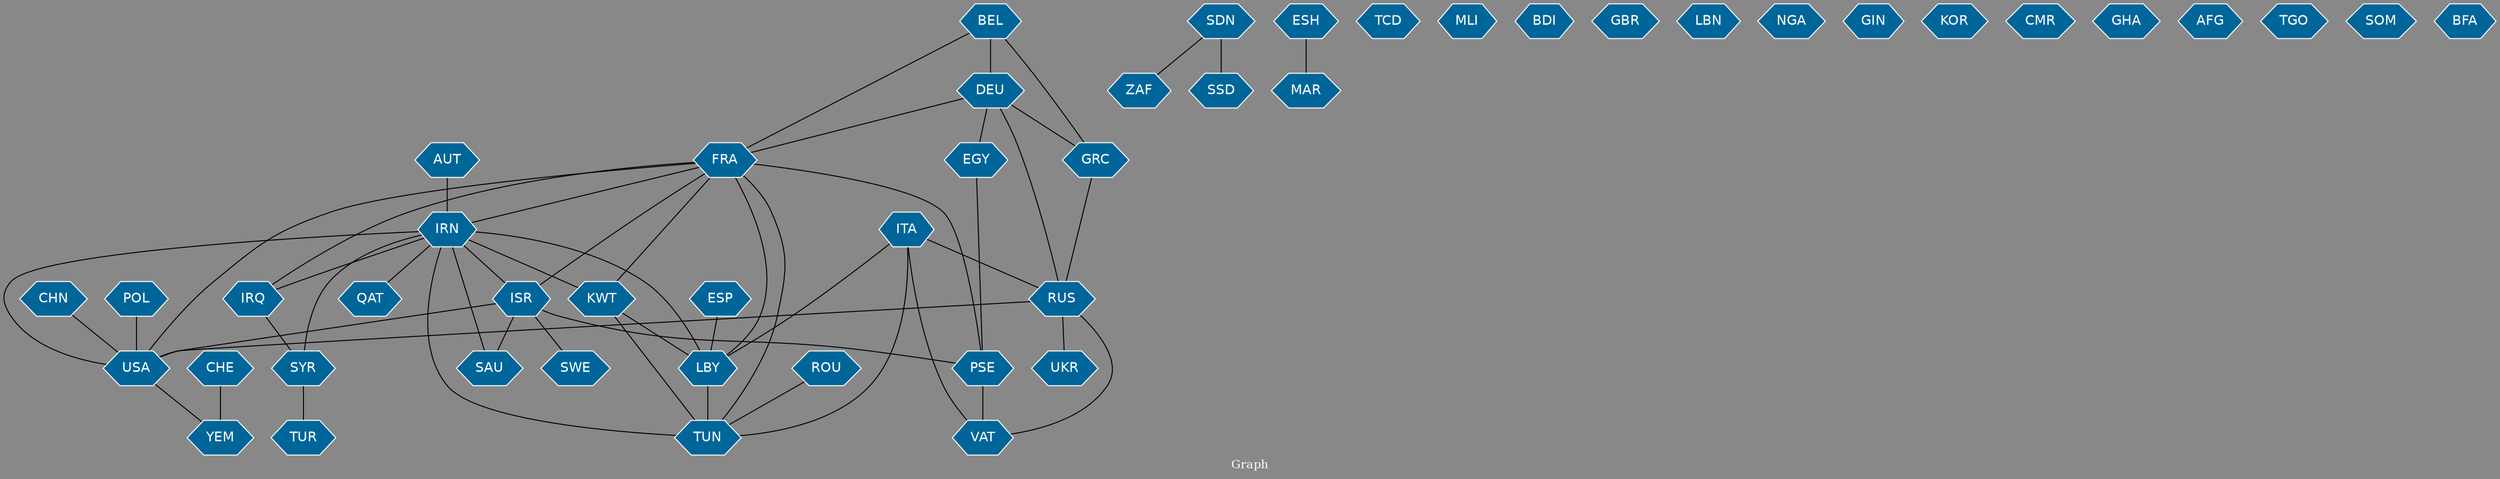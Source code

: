 // Countries together in item graph
graph {
	graph [bgcolor="#888888" fontcolor=white fontsize=12 label="Graph" outputorder=edgesfirst overlap=prism]
	node [color=white fillcolor="#006699" fontcolor=white fontname=Helvetica shape=hexagon style=filled]
	edge [arrowhead=open color=black fontcolor=white fontname=Courier fontsize=12]
		IRN [label=IRN]
		GRC [label=GRC]
		ZAF [label=ZAF]
		LBY [label=LBY]
		IRQ [label=IRQ]
		MAR [label=MAR]
		ESH [label=ESH]
		SSD [label=SSD]
		SDN [label=SDN]
		TCD [label=TCD]
		MLI [label=MLI]
		BDI [label=BDI]
		GBR [label=GBR]
		FRA [label=FRA]
		DEU [label=DEU]
		BEL [label=BEL]
		SYR [label=SYR]
		ISR [label=ISR]
		PSE [label=PSE]
		USA [label=USA]
		CHN [label=CHN]
		YEM [label=YEM]
		CHE [label=CHE]
		TUN [label=TUN]
		RUS [label=RUS]
		LBN [label=LBN]
		EGY [label=EGY]
		TUR [label=TUR]
		NGA [label=NGA]
		GIN [label=GIN]
		VAT [label=VAT]
		ITA [label=ITA]
		KWT [label=KWT]
		POL [label=POL]
		KOR [label=KOR]
		AUT [label=AUT]
		QAT [label=QAT]
		CMR [label=CMR]
		GHA [label=GHA]
		SWE [label=SWE]
		UKR [label=UKR]
		SAU [label=SAU]
		ROU [label=ROU]
		AFG [label=AFG]
		ESP [label=ESP]
		TGO [label=TGO]
		SOM [label=SOM]
		BFA [label=BFA]
			GRC -- RUS [weight=2]
			ITA -- TUN [weight=1]
			FRA -- USA [weight=1]
			DEU -- FRA [weight=1]
			ISR -- PSE [weight=5]
			SYR -- TUR [weight=2]
			DEU -- RUS [weight=1]
			FRA -- KWT [weight=1]
			CHN -- USA [weight=1]
			IRN -- IRQ [weight=1]
			FRA -- IRN [weight=1]
			ISR -- SAU [weight=1]
			EGY -- PSE [weight=1]
			DEU -- EGY [weight=1]
			ESP -- LBY [weight=1]
			IRN -- KWT [weight=1]
			CHE -- YEM [weight=4]
			FRA -- IRQ [weight=1]
			KWT -- TUN [weight=1]
			LBY -- TUN [weight=5]
			ITA -- RUS [weight=1]
			KWT -- LBY [weight=1]
			ROU -- TUN [weight=1]
			POL -- USA [weight=1]
			ESH -- MAR [weight=1]
			IRN -- QAT [weight=1]
			IRN -- TUN [weight=1]
			PSE -- VAT [weight=1]
			RUS -- VAT [weight=1]
			ITA -- VAT [weight=1]
			RUS -- USA [weight=2]
			BEL -- GRC [weight=1]
			RUS -- UKR [weight=1]
			IRN -- ISR [weight=1]
			BEL -- FRA [weight=1]
			IRQ -- SYR [weight=3]
			IRN -- USA [weight=1]
			FRA -- PSE [weight=2]
			ISR -- USA [weight=1]
			DEU -- GRC [weight=1]
			SDN -- SSD [weight=3]
			IRN -- SAU [weight=1]
			USA -- YEM [weight=1]
			FRA -- ISR [weight=2]
			AUT -- IRN [weight=2]
			IRN -- SYR [weight=1]
			SDN -- ZAF [weight=1]
			FRA -- TUN [weight=1]
			BEL -- DEU [weight=1]
			FRA -- LBY [weight=1]
			ITA -- LBY [weight=1]
			ISR -- SWE [weight=1]
			IRN -- LBY [weight=1]
}